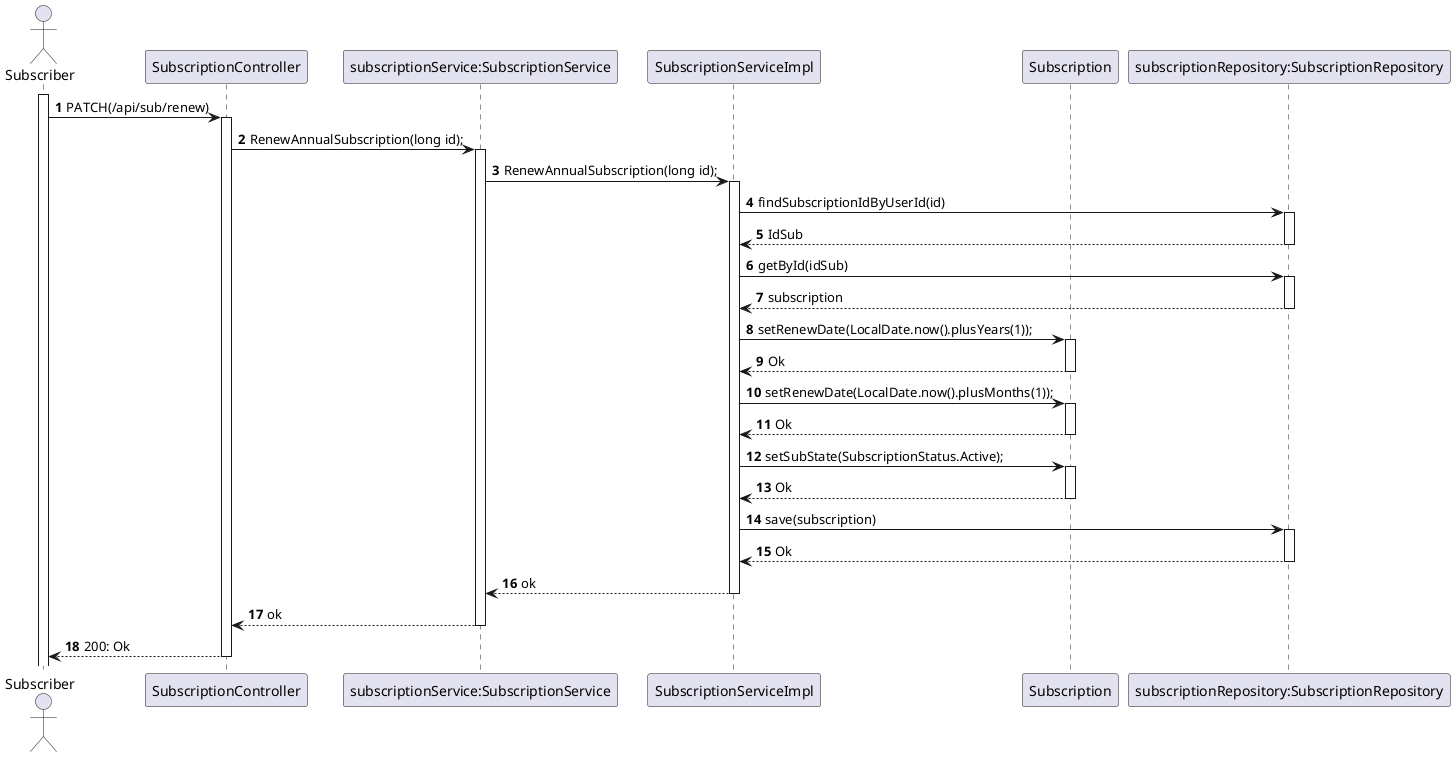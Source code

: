 @startuml
'https://plantuml.com/sequence-diagram

autoactivate on
autonumber

actor "Subscriber" as User
participant "SubscriptionController" as Ctrl
participant "subscriptionService:SubscriptionService" as Service
participant "SubscriptionServiceImpl" as Impl
participant "Subscription" as Subscription
participant "subscriptionRepository:SubscriptionRepository" as Repo

activate User

User -> Ctrl: PATCH(/api/sub/renew)
Ctrl -> Service: RenewAnnualSubscription(long id);
Service -> Impl: RenewAnnualSubscription(long id);
Impl -> Repo: findSubscriptionIdByUserId(id)
Repo --> Impl: IdSub
Impl -> Repo: getById(idSub)
Repo --> Impl: subscription
Impl -> Subscription: setRenewDate(LocalDate.now().plusYears(1));
Subscription --> Impl: Ok
Impl -> Subscription: setRenewDate(LocalDate.now().plusMonths(1));
Subscription --> Impl: Ok
Impl -> Subscription: setSubState(SubscriptionStatus.Active);
Subscription --> Impl: Ok
Impl -> Repo: save(subscription)
Repo --> Impl: Ok
Impl --> Service: ok
Service --> Ctrl: ok
Ctrl --> User: 200: Ok
@enduml
